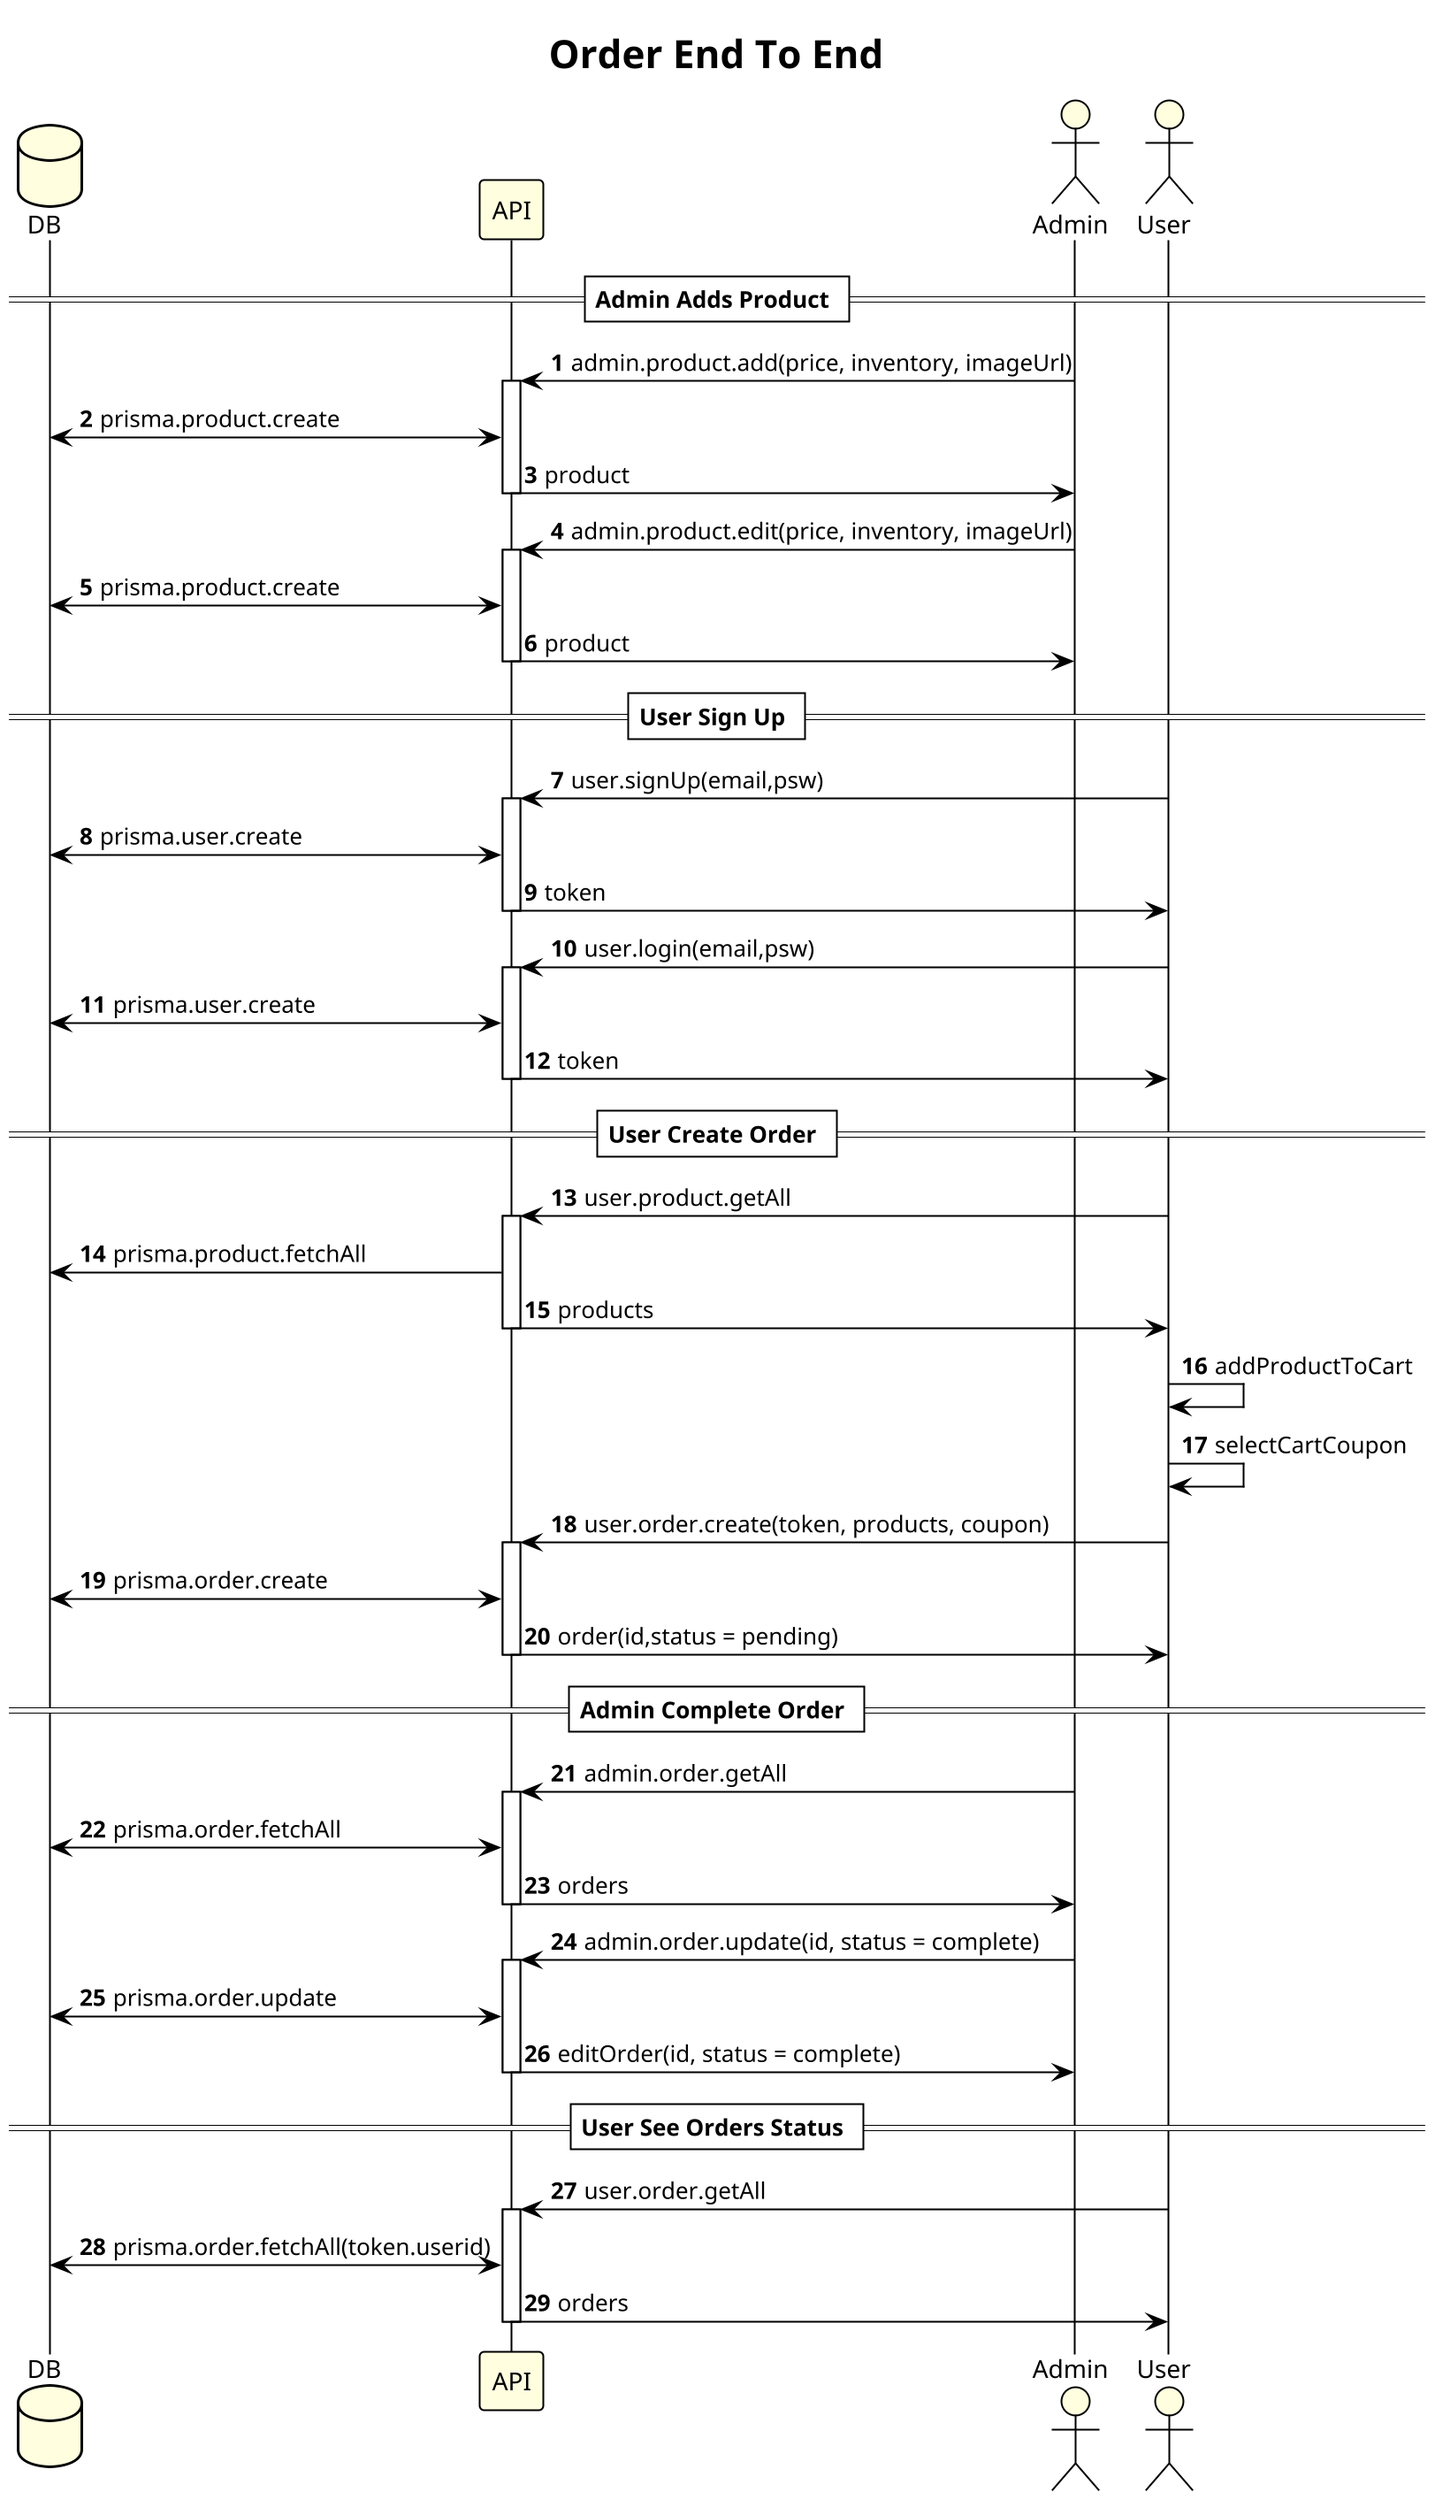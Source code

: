@startuml Order End To End
title Order End To End
scale 2
autonumber
!theme plain

database DB #LightYellow
participant API #LightYellow
actor Admin #LightYellow
actor User #LightYellow

== Admin Adds Product ==
Admin -> API ++: admin.product.add(price, inventory, imageUrl)
API <-> DB: prisma.product.create
Admin <- API --: product
Admin -> API ++: admin.product.edit(price, inventory, imageUrl)
API <-> DB: prisma.product.create
Admin <- API --: product
== User Sign Up ==
User -> API ++: user.signUp(email,psw)
API <-> DB: prisma.user.create
User <- API --: token
User -> API ++: user.login(email,psw)
API <-> DB: prisma.user.create
User <- API --: token
== User Create Order ==
User -> API ++: user.product.getAll
API -> DB: prisma.product.fetchAll
User <- API --: products
User -> User : addProductToCart
User -> User : selectCartCoupon
User -> API ++ : user.order.create(token, products, coupon)
API <-> DB : prisma.order.create
User <- API -- : order(id,status = pending)
== Admin Complete Order ==
Admin -> API ++: admin.order.getAll
API <-> DB: prisma.order.fetchAll
Admin <- API --: orders
Admin -> API ++: admin.order.update(id, status = complete)
API <-> DB: prisma.order.update
Admin <- API --: editOrder(id, status = complete)
== User See Orders Status ==
User -> API ++: user.order.getAll
API <-> DB: prisma.order.fetchAll(token.userid)
User <- API --: orders
@enduml

